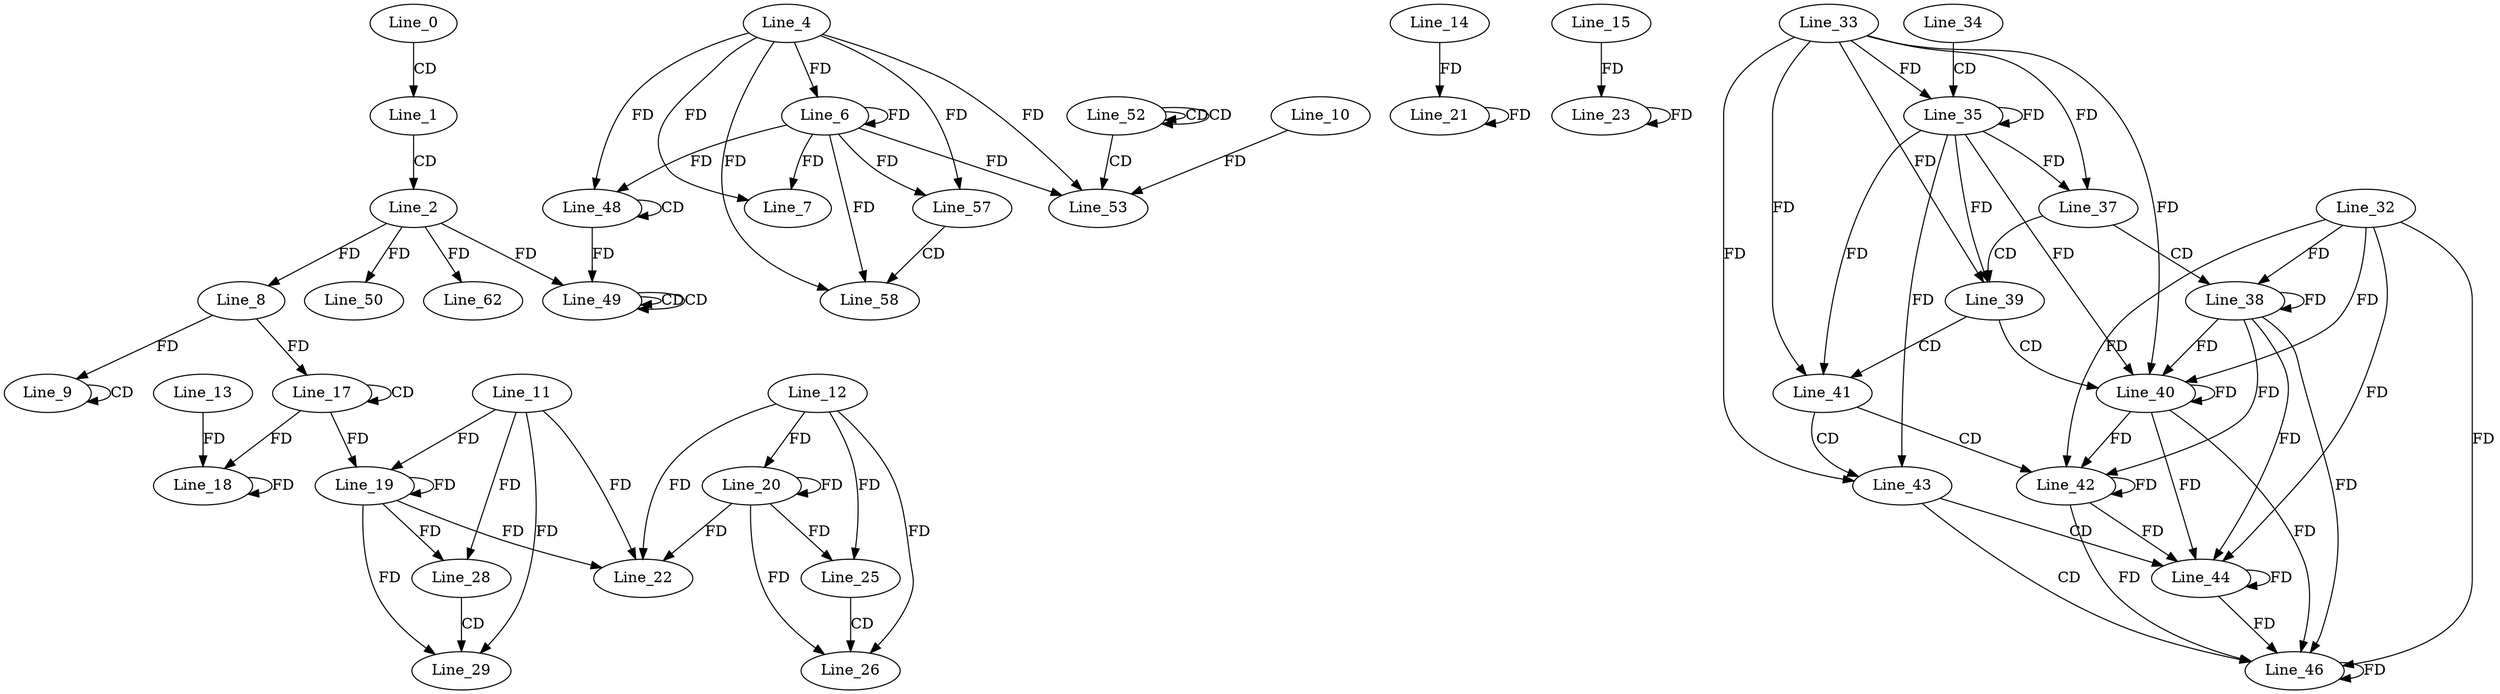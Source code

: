 digraph G {
  Line_0;
  Line_1;
  Line_2;
  Line_4;
  Line_6;
  Line_6;
  Line_7;
  Line_8;
  Line_9;
  Line_9;
  Line_8;
  Line_9;
  Line_17;
  Line_17;
  Line_13;
  Line_18;
  Line_18;
  Line_11;
  Line_19;
  Line_19;
  Line_12;
  Line_20;
  Line_14;
  Line_21;
  Line_21;
  Line_22;
  Line_15;
  Line_23;
  Line_23;
  Line_25;
  Line_26;
  Line_28;
  Line_29;
  Line_34;
  Line_35;
  Line_33;
  Line_37;
  Line_38;
  Line_32;
  Line_39;
  Line_40;
  Line_41;
  Line_42;
  Line_43;
  Line_44;
  Line_46;
  Line_48;
  Line_48;
  Line_48;
  Line_49;
  Line_49;
  Line_49;
  Line_49;
  Line_50;
  Line_50;
  Line_52;
  Line_52;
  Line_52;
  Line_53;
  Line_10;
  Line_57;
  Line_58;
  Line_62;
  Line_0 -> Line_1 [ label="CD" ];
  Line_1 -> Line_2 [ label="CD" ];
  Line_4 -> Line_6 [ label="FD" ];
  Line_6 -> Line_6 [ label="FD" ];
  Line_4 -> Line_7 [ label="FD" ];
  Line_6 -> Line_7 [ label="FD" ];
  Line_2 -> Line_8 [ label="FD" ];
  Line_9 -> Line_9 [ label="CD" ];
  Line_8 -> Line_9 [ label="FD" ];
  Line_17 -> Line_17 [ label="CD" ];
  Line_8 -> Line_17 [ label="FD" ];
  Line_13 -> Line_18 [ label="FD" ];
  Line_18 -> Line_18 [ label="FD" ];
  Line_17 -> Line_18 [ label="FD" ];
  Line_11 -> Line_19 [ label="FD" ];
  Line_19 -> Line_19 [ label="FD" ];
  Line_17 -> Line_19 [ label="FD" ];
  Line_12 -> Line_20 [ label="FD" ];
  Line_20 -> Line_20 [ label="FD" ];
  Line_14 -> Line_21 [ label="FD" ];
  Line_21 -> Line_21 [ label="FD" ];
  Line_11 -> Line_22 [ label="FD" ];
  Line_19 -> Line_22 [ label="FD" ];
  Line_12 -> Line_22 [ label="FD" ];
  Line_20 -> Line_22 [ label="FD" ];
  Line_15 -> Line_23 [ label="FD" ];
  Line_23 -> Line_23 [ label="FD" ];
  Line_12 -> Line_25 [ label="FD" ];
  Line_20 -> Line_25 [ label="FD" ];
  Line_25 -> Line_26 [ label="CD" ];
  Line_12 -> Line_26 [ label="FD" ];
  Line_20 -> Line_26 [ label="FD" ];
  Line_11 -> Line_28 [ label="FD" ];
  Line_19 -> Line_28 [ label="FD" ];
  Line_28 -> Line_29 [ label="CD" ];
  Line_11 -> Line_29 [ label="FD" ];
  Line_19 -> Line_29 [ label="FD" ];
  Line_34 -> Line_35 [ label="CD" ];
  Line_33 -> Line_35 [ label="FD" ];
  Line_35 -> Line_35 [ label="FD" ];
  Line_33 -> Line_37 [ label="FD" ];
  Line_35 -> Line_37 [ label="FD" ];
  Line_37 -> Line_38 [ label="CD" ];
  Line_32 -> Line_38 [ label="FD" ];
  Line_38 -> Line_38 [ label="FD" ];
  Line_37 -> Line_39 [ label="CD" ];
  Line_33 -> Line_39 [ label="FD" ];
  Line_35 -> Line_39 [ label="FD" ];
  Line_39 -> Line_40 [ label="CD" ];
  Line_32 -> Line_40 [ label="FD" ];
  Line_38 -> Line_40 [ label="FD" ];
  Line_40 -> Line_40 [ label="FD" ];
  Line_33 -> Line_40 [ label="FD" ];
  Line_35 -> Line_40 [ label="FD" ];
  Line_39 -> Line_41 [ label="CD" ];
  Line_33 -> Line_41 [ label="FD" ];
  Line_35 -> Line_41 [ label="FD" ];
  Line_41 -> Line_42 [ label="CD" ];
  Line_32 -> Line_42 [ label="FD" ];
  Line_38 -> Line_42 [ label="FD" ];
  Line_40 -> Line_42 [ label="FD" ];
  Line_42 -> Line_42 [ label="FD" ];
  Line_41 -> Line_43 [ label="CD" ];
  Line_33 -> Line_43 [ label="FD" ];
  Line_35 -> Line_43 [ label="FD" ];
  Line_43 -> Line_44 [ label="CD" ];
  Line_32 -> Line_44 [ label="FD" ];
  Line_38 -> Line_44 [ label="FD" ];
  Line_40 -> Line_44 [ label="FD" ];
  Line_42 -> Line_44 [ label="FD" ];
  Line_44 -> Line_44 [ label="FD" ];
  Line_43 -> Line_46 [ label="CD" ];
  Line_32 -> Line_46 [ label="FD" ];
  Line_38 -> Line_46 [ label="FD" ];
  Line_40 -> Line_46 [ label="FD" ];
  Line_42 -> Line_46 [ label="FD" ];
  Line_44 -> Line_46 [ label="FD" ];
  Line_46 -> Line_46 [ label="FD" ];
  Line_48 -> Line_48 [ label="CD" ];
  Line_4 -> Line_48 [ label="FD" ];
  Line_6 -> Line_48 [ label="FD" ];
  Line_49 -> Line_49 [ label="CD" ];
  Line_49 -> Line_49 [ label="CD" ];
  Line_48 -> Line_49 [ label="FD" ];
  Line_2 -> Line_49 [ label="FD" ];
  Line_2 -> Line_50 [ label="FD" ];
  Line_52 -> Line_52 [ label="CD" ];
  Line_52 -> Line_52 [ label="CD" ];
  Line_52 -> Line_53 [ label="CD" ];
  Line_4 -> Line_53 [ label="FD" ];
  Line_6 -> Line_53 [ label="FD" ];
  Line_10 -> Line_53 [ label="FD" ];
  Line_4 -> Line_57 [ label="FD" ];
  Line_6 -> Line_57 [ label="FD" ];
  Line_57 -> Line_58 [ label="CD" ];
  Line_4 -> Line_58 [ label="FD" ];
  Line_6 -> Line_58 [ label="FD" ];
  Line_2 -> Line_62 [ label="FD" ];
}
